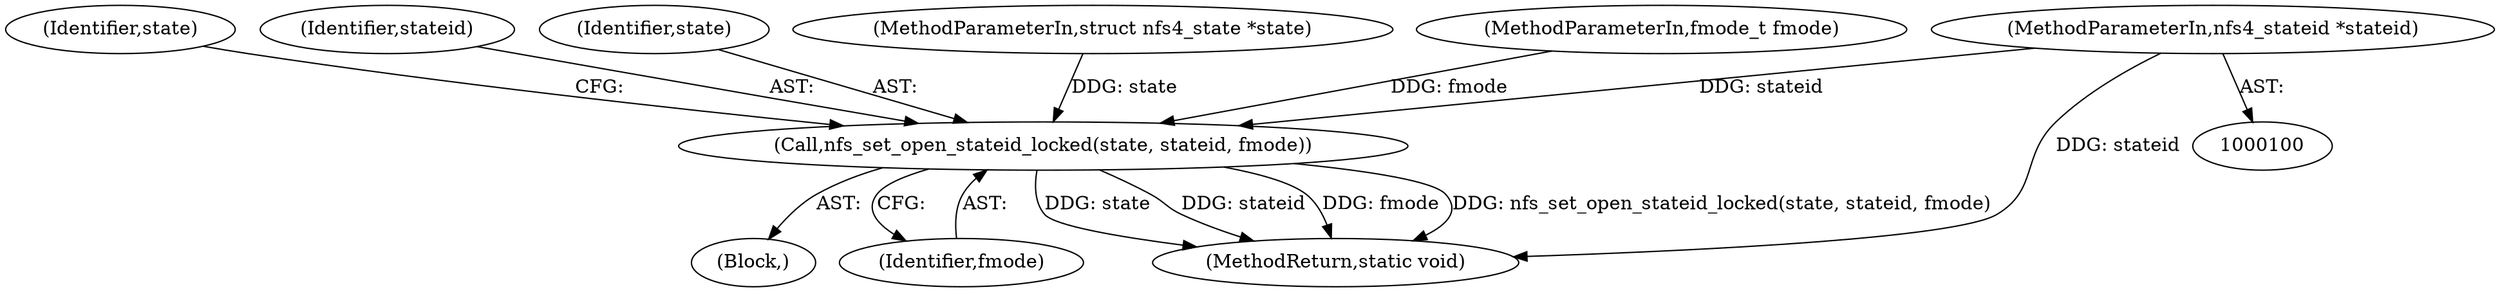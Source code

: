 digraph "0_linux_dc0b027dfadfcb8a5504f7d8052754bf8d501ab9_22@pointer" {
"1000102" [label="(MethodParameterIn,nfs4_stateid *stateid)"];
"1000110" [label="(Call,nfs_set_open_stateid_locked(state, stateid, fmode))"];
"1000104" [label="(Block,)"];
"1000102" [label="(MethodParameterIn,nfs4_stateid *stateid)"];
"1000117" [label="(Identifier,state)"];
"1000110" [label="(Call,nfs_set_open_stateid_locked(state, stateid, fmode))"];
"1000112" [label="(Identifier,stateid)"];
"1000111" [label="(Identifier,state)"];
"1000113" [label="(Identifier,fmode)"];
"1000119" [label="(MethodReturn,static void)"];
"1000101" [label="(MethodParameterIn,struct nfs4_state *state)"];
"1000103" [label="(MethodParameterIn,fmode_t fmode)"];
"1000102" -> "1000100"  [label="AST: "];
"1000102" -> "1000119"  [label="DDG: stateid"];
"1000102" -> "1000110"  [label="DDG: stateid"];
"1000110" -> "1000104"  [label="AST: "];
"1000110" -> "1000113"  [label="CFG: "];
"1000111" -> "1000110"  [label="AST: "];
"1000112" -> "1000110"  [label="AST: "];
"1000113" -> "1000110"  [label="AST: "];
"1000117" -> "1000110"  [label="CFG: "];
"1000110" -> "1000119"  [label="DDG: state"];
"1000110" -> "1000119"  [label="DDG: stateid"];
"1000110" -> "1000119"  [label="DDG: fmode"];
"1000110" -> "1000119"  [label="DDG: nfs_set_open_stateid_locked(state, stateid, fmode)"];
"1000101" -> "1000110"  [label="DDG: state"];
"1000103" -> "1000110"  [label="DDG: fmode"];
}
